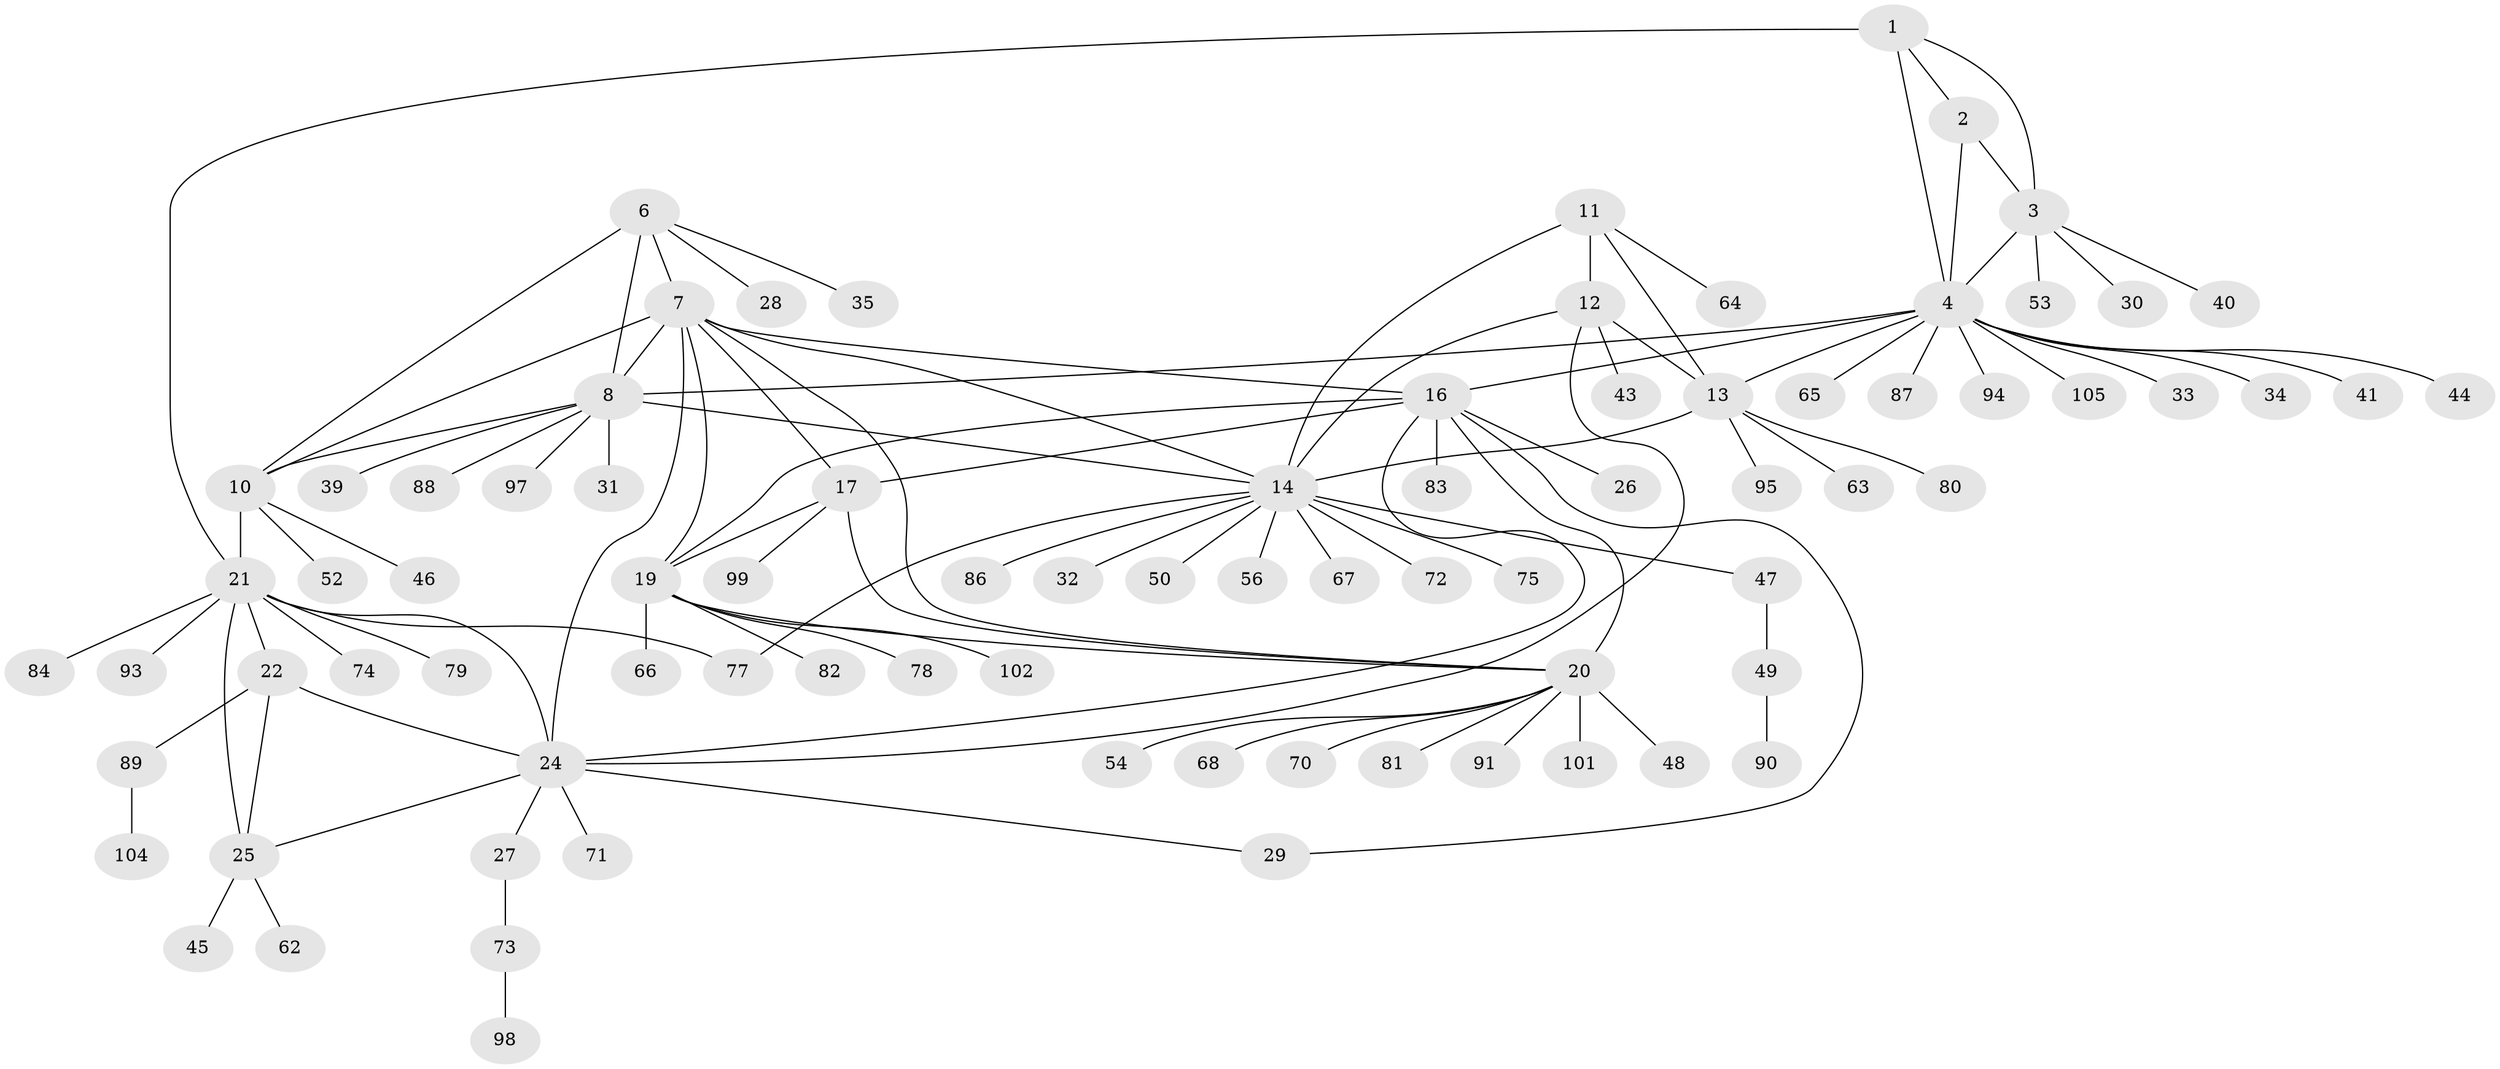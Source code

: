 // Generated by graph-tools (version 1.1) at 2025/52/02/27/25 19:52:17]
// undirected, 82 vertices, 108 edges
graph export_dot {
graph [start="1"]
  node [color=gray90,style=filled];
  1;
  2;
  3 [super="+59"];
  4 [super="+5"];
  6 [super="+96"];
  7 [super="+18"];
  8 [super="+9"];
  10 [super="+76"];
  11;
  12 [super="+15"];
  13 [super="+58"];
  14 [super="+36"];
  16 [super="+103"];
  17;
  19 [super="+37"];
  20 [super="+61"];
  21 [super="+23"];
  22 [super="+38"];
  24 [super="+85"];
  25;
  26;
  27 [super="+42"];
  28;
  29 [super="+55"];
  30 [super="+60"];
  31;
  32;
  33;
  34 [super="+51"];
  35 [super="+106"];
  39;
  40;
  41;
  43;
  44;
  45 [super="+57"];
  46;
  47 [super="+69"];
  48 [super="+100"];
  49;
  50;
  52;
  53;
  54;
  56;
  62;
  63;
  64;
  65 [super="+92"];
  66;
  67;
  68;
  70;
  71;
  72;
  73;
  74;
  75;
  77;
  78;
  79;
  80;
  81;
  82;
  83;
  84;
  86;
  87;
  88;
  89;
  90;
  91;
  93;
  94;
  95;
  97;
  98;
  99;
  101;
  102;
  104;
  105;
  1 -- 2;
  1 -- 3;
  1 -- 4 [weight=2];
  1 -- 21;
  2 -- 3;
  2 -- 4 [weight=2];
  3 -- 4 [weight=2];
  3 -- 30;
  3 -- 40;
  3 -- 53;
  4 -- 13;
  4 -- 16;
  4 -- 33;
  4 -- 34;
  4 -- 41;
  4 -- 65;
  4 -- 94;
  4 -- 105;
  4 -- 44;
  4 -- 87;
  4 -- 8;
  6 -- 7;
  6 -- 8 [weight=2];
  6 -- 10;
  6 -- 28;
  6 -- 35;
  7 -- 8 [weight=2];
  7 -- 10;
  7 -- 16;
  7 -- 17;
  7 -- 19;
  7 -- 20;
  7 -- 14 [weight=2];
  7 -- 24;
  8 -- 10 [weight=2];
  8 -- 14;
  8 -- 31;
  8 -- 39;
  8 -- 88;
  8 -- 97;
  10 -- 46;
  10 -- 52;
  10 -- 21;
  11 -- 12 [weight=2];
  11 -- 13;
  11 -- 14;
  11 -- 64;
  12 -- 13 [weight=2];
  12 -- 14 [weight=2];
  12 -- 24;
  12 -- 43;
  13 -- 14;
  13 -- 63;
  13 -- 80;
  13 -- 95;
  14 -- 32;
  14 -- 47;
  14 -- 50;
  14 -- 56;
  14 -- 67;
  14 -- 72;
  14 -- 75;
  14 -- 77;
  14 -- 86;
  16 -- 17;
  16 -- 19;
  16 -- 20;
  16 -- 24;
  16 -- 26;
  16 -- 29;
  16 -- 83;
  17 -- 19;
  17 -- 20;
  17 -- 99;
  19 -- 20;
  19 -- 66;
  19 -- 78;
  19 -- 82;
  19 -- 102;
  20 -- 48;
  20 -- 54;
  20 -- 68;
  20 -- 81;
  20 -- 91;
  20 -- 101;
  20 -- 70;
  21 -- 22 [weight=2];
  21 -- 24 [weight=2];
  21 -- 25 [weight=2];
  21 -- 74;
  21 -- 77;
  21 -- 93;
  21 -- 84;
  21 -- 79;
  22 -- 24;
  22 -- 25;
  22 -- 89;
  24 -- 25;
  24 -- 27;
  24 -- 29;
  24 -- 71;
  25 -- 45;
  25 -- 62;
  27 -- 73;
  47 -- 49;
  49 -- 90;
  73 -- 98;
  89 -- 104;
}
